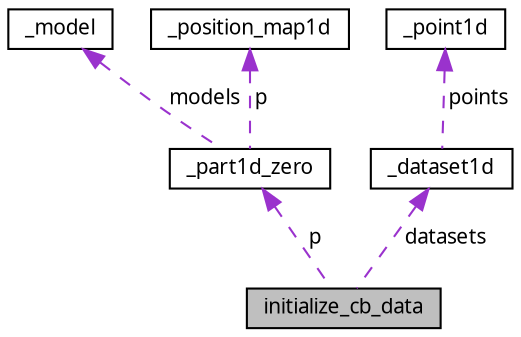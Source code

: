 digraph "initialize_cb_data"
{
  edge [fontname="FreeSans.ttf",fontsize="10",labelfontname="FreeSans.ttf",labelfontsize="10"];
  node [fontname="FreeSans.ttf",fontsize="10",shape=record];
  Node1 [label="initialize_cb_data",height=0.2,width=0.4,color="black", fillcolor="grey75", style="filled", fontcolor="black"];
  Node2 -> Node1 [dir="back",color="darkorchid3",fontsize="10",style="dashed",label=" p" ,fontname="FreeSans.ttf"];
  Node2 [label="_part1d_zero",height=0.2,width=0.4,color="black", fillcolor="white", style="filled",URL="$struct__part1d__zero.html"];
  Node3 -> Node2 [dir="back",color="darkorchid3",fontsize="10",style="dashed",label=" models" ,fontname="FreeSans.ttf"];
  Node3 [label="_model",height=0.2,width=0.4,color="black", fillcolor="white", style="filled",URL="$struct__model.html"];
  Node4 -> Node2 [dir="back",color="darkorchid3",fontsize="10",style="dashed",label=" p" ,fontname="FreeSans.ttf"];
  Node4 [label="_position_map1d",height=0.2,width=0.4,color="black", fillcolor="white", style="filled",URL="$struct__position__map1d.html"];
  Node5 -> Node1 [dir="back",color="darkorchid3",fontsize="10",style="dashed",label=" datasets" ,fontname="FreeSans.ttf"];
  Node5 [label="_dataset1d",height=0.2,width=0.4,color="black", fillcolor="white", style="filled",URL="$struct__dataset1d.html"];
  Node6 -> Node5 [dir="back",color="darkorchid3",fontsize="10",style="dashed",label=" points" ,fontname="FreeSans.ttf"];
  Node6 [label="_point1d",height=0.2,width=0.4,color="black", fillcolor="white", style="filled",URL="$struct__point1d.html"];
}
